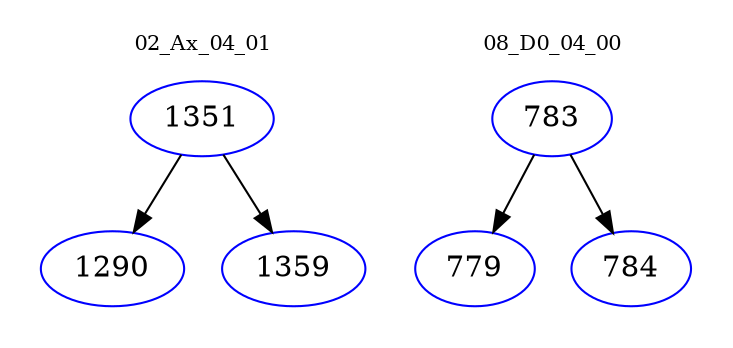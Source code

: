 digraph{
subgraph cluster_0 {
color = white
label = "02_Ax_04_01";
fontsize=10;
T0_1351 [label="1351", color="blue"]
T0_1351 -> T0_1290 [color="black"]
T0_1290 [label="1290", color="blue"]
T0_1351 -> T0_1359 [color="black"]
T0_1359 [label="1359", color="blue"]
}
subgraph cluster_1 {
color = white
label = "08_D0_04_00";
fontsize=10;
T1_783 [label="783", color="blue"]
T1_783 -> T1_779 [color="black"]
T1_779 [label="779", color="blue"]
T1_783 -> T1_784 [color="black"]
T1_784 [label="784", color="blue"]
}
}
